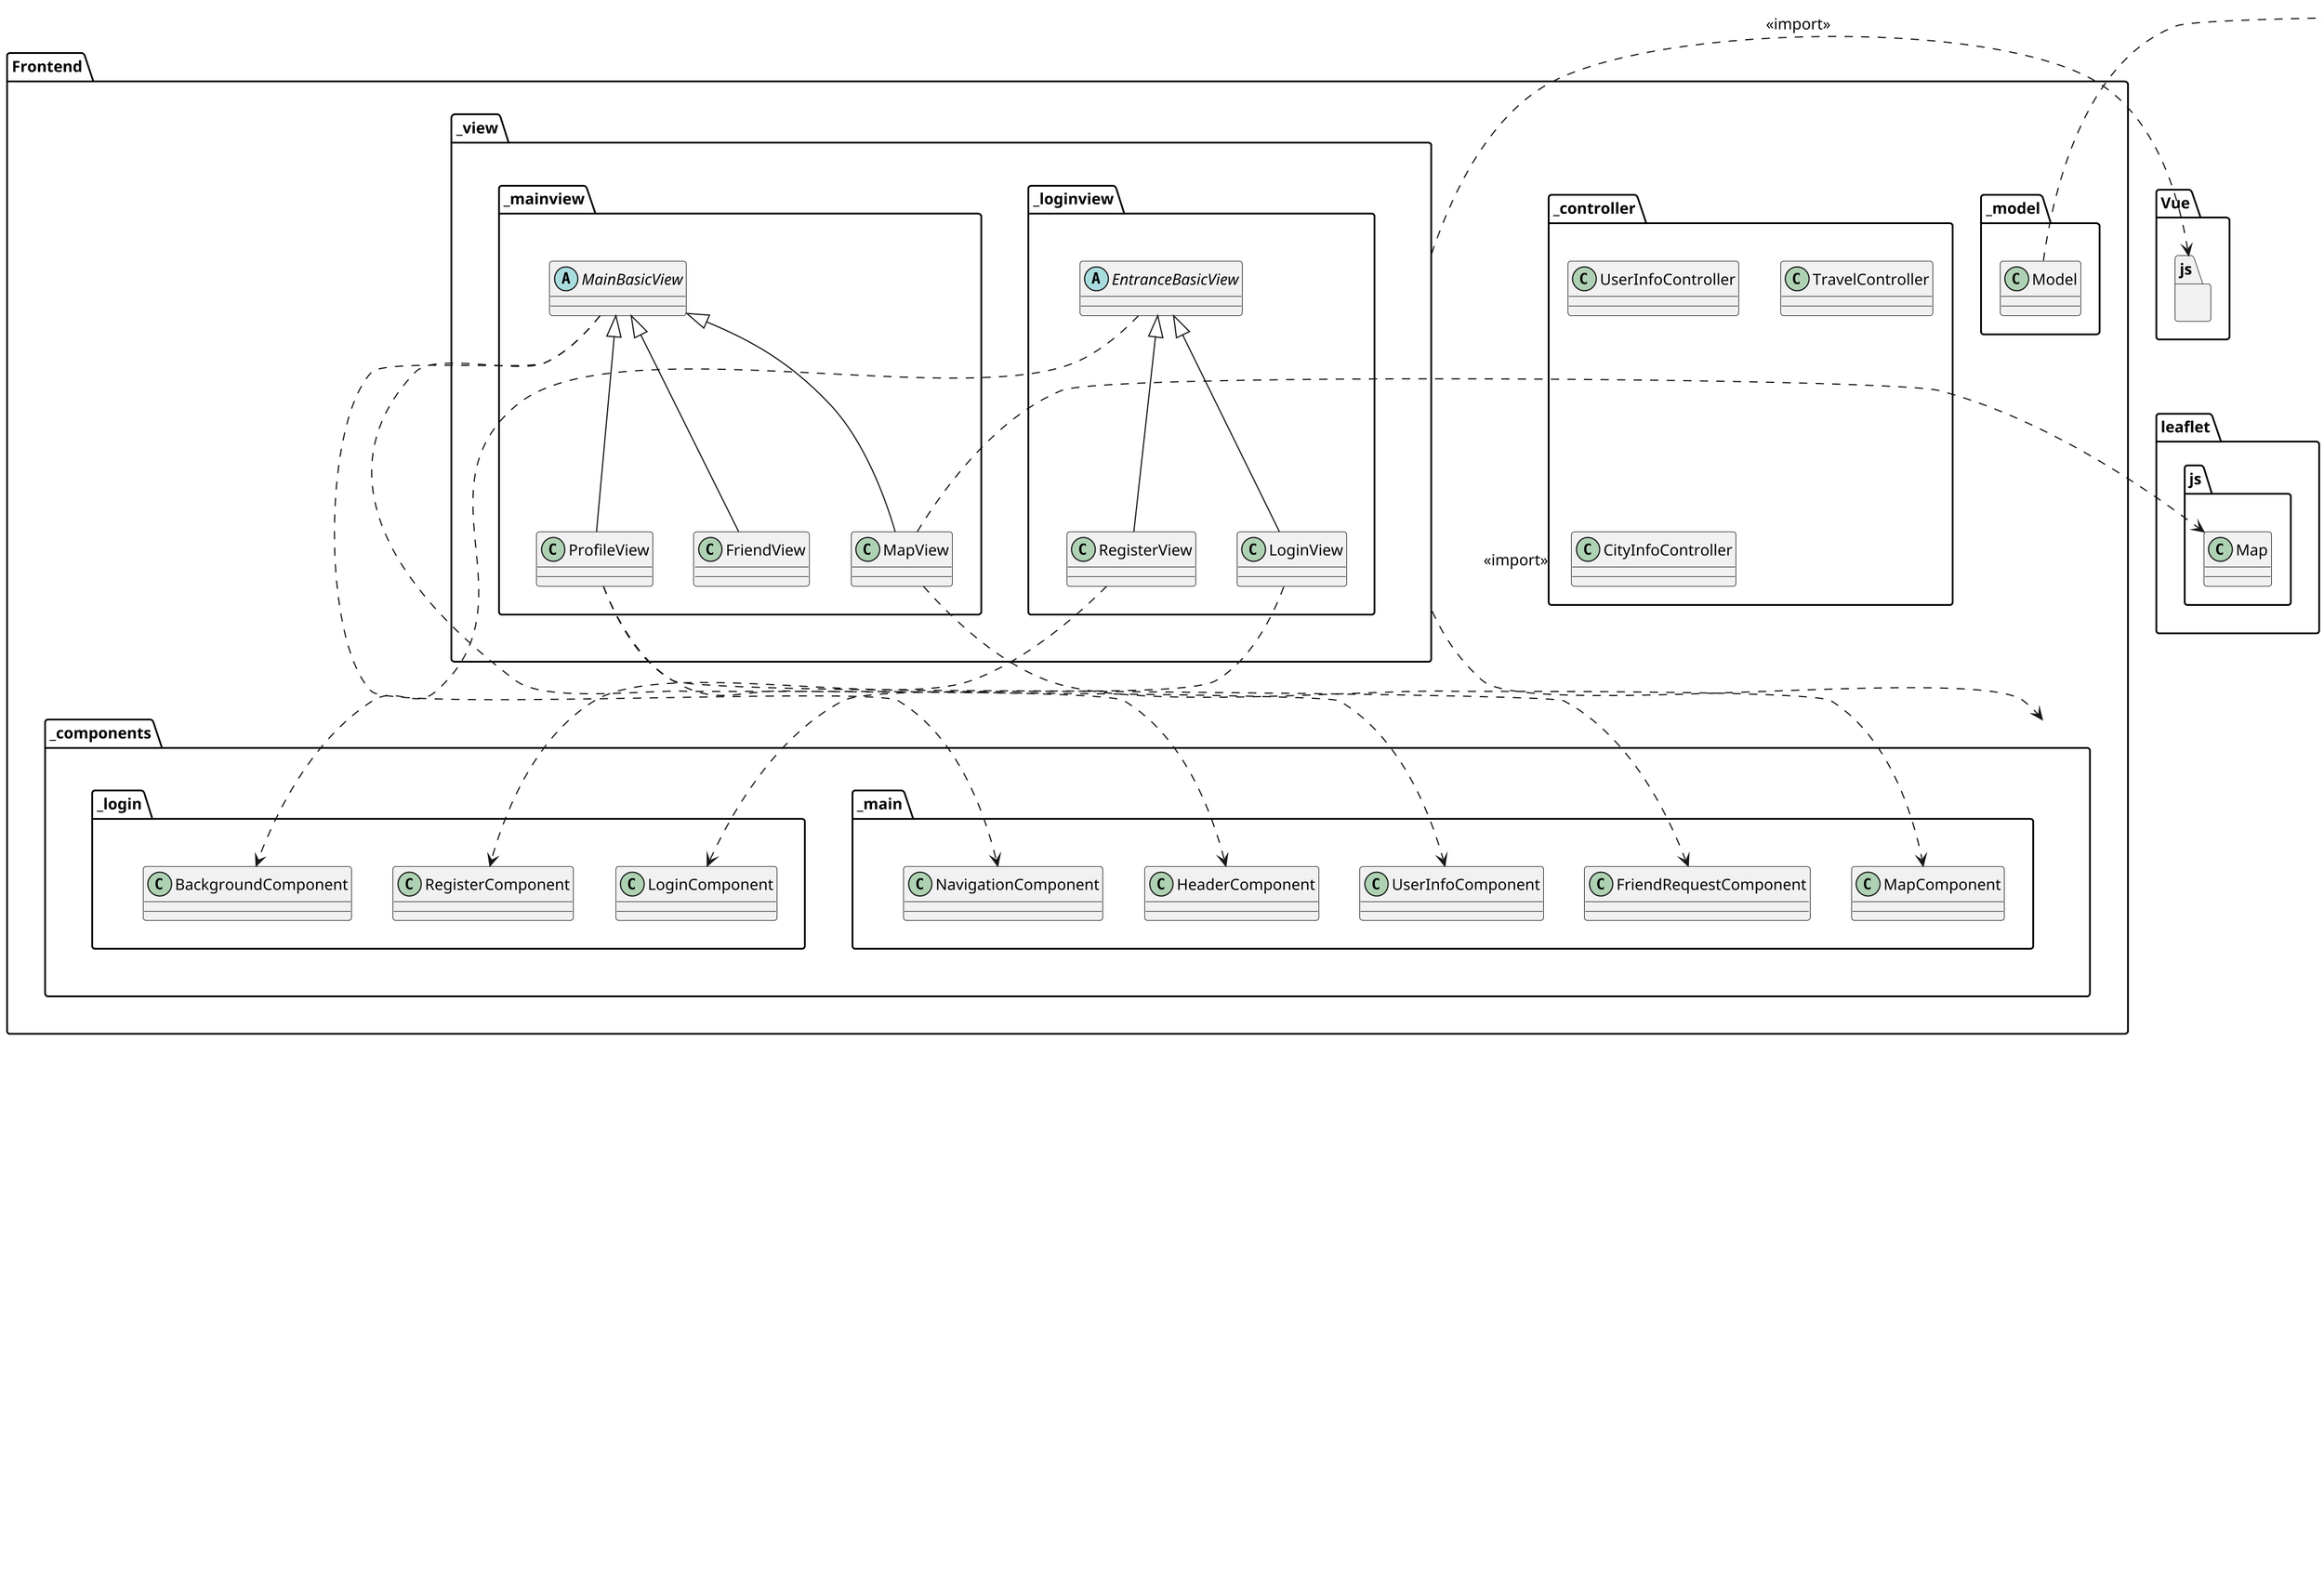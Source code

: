 @startuml PackageDiagram

skinparam Dpi 200
skinparam DefaultFont {
    Name Menlo
    Size 13
    Style bold
}

namespace Backend {
    package _server{
        class Server
        interface Interface
    }

    package _user {
        class User
        class UserInfoBase
        class UserInfo
        class FriendInfo
    }

    package _travel {
        class Travel
        class TravelGroup
        class TravelInfo
    }

    package _utilities {
        ' method gps_to_location()
        class City
        class Time
        class Message
        class Utilities
        enum Gender
        enum Visibility
    }
}

package django {
}

namespace Frontend {
    package _model {
        class Model
    }

    package _controller {
        class UserInfoController
        class TravelController
        class CityInfoController
    }

    package _view {
        package _loginview {
            abstract class EntranceBasicView
            class LoginView
            class RegisterView
        }
        package _mainview {
            abstract class MainBasicView
            class MapView
            class FriendView
            class ProfileView
        }
    }

    package _components {
        package _login {
            class BackgroundComponent
            class RegisterComponent
            class LoginComponent
        }
        package _main {
            class HeaderComponent
            class NavigationComponent
            class MapComponent
            class FriendRequestComponent
            class UserInfoComponent
        }
    }
}

package Vue.js {
}

package leaflet.js {
    class Map
}

_view   .right.> Vue.js : <<import>>
_server .right.> django : <<import>>
MapView .right.>  Map
Vue.js --[hidden] Map

Model .right.> Server

LoginView   -[hidden] RegisterView
ProfileView -[hidden] FriendView
FriendView  -[hidden] MapView
EntranceBasicView <|-down- LoginView
EntranceBasicView <|-down- RegisterView
MainBasicView     <|-down- ProfileView
MainBasicView     <|-down- FriendView
MainBasicView     <|-down- MapView

_loginview -[hidden]  _mainview
_login     -[hidden]  _main
_mainview  --[hidden] _main
_loginview --[hidden] _login
EntranceBasicView .down.> BackgroundComponent
LoginView         .down.> LoginComponent
RegisterView      .down.> RegisterComponent
MainBasicView     .down.> HeaderComponent
MainBasicView     .down.> NavigationComponent
ProfileView       .down.> UserInfoComponent
ProfileView       .down.> FriendRequestComponent
MapView           .down.> MapComponent


Server       .right.|> Interface
User         *-down-   UserInfo
User         *-down-   FriendInfo
User         *-right-  TravelGroup
UserInfo     -down-|>  UserInfoBase
FriendInfo   -down-|>  UserInfoBase
UserInfoBase o-down-   City
TravelGroup  *-down-   Travel
Travel       *-down-   TravelInfo
User         -down->   Travel
FriendInfo   -right->  Travel
TravelInfo   o-down-   City
TravelInfo   *-down-   Time
UserInfo -[hidden] FriendInfo

_view   .down.> _components : <<import>>
_server .down.> _user       : <<import>>
_server .down.> _travel     : <<import>>
_user   .down.> _utilities  : <<access>>
_travel .down.> _utilities  : <<access>>

@enduml
